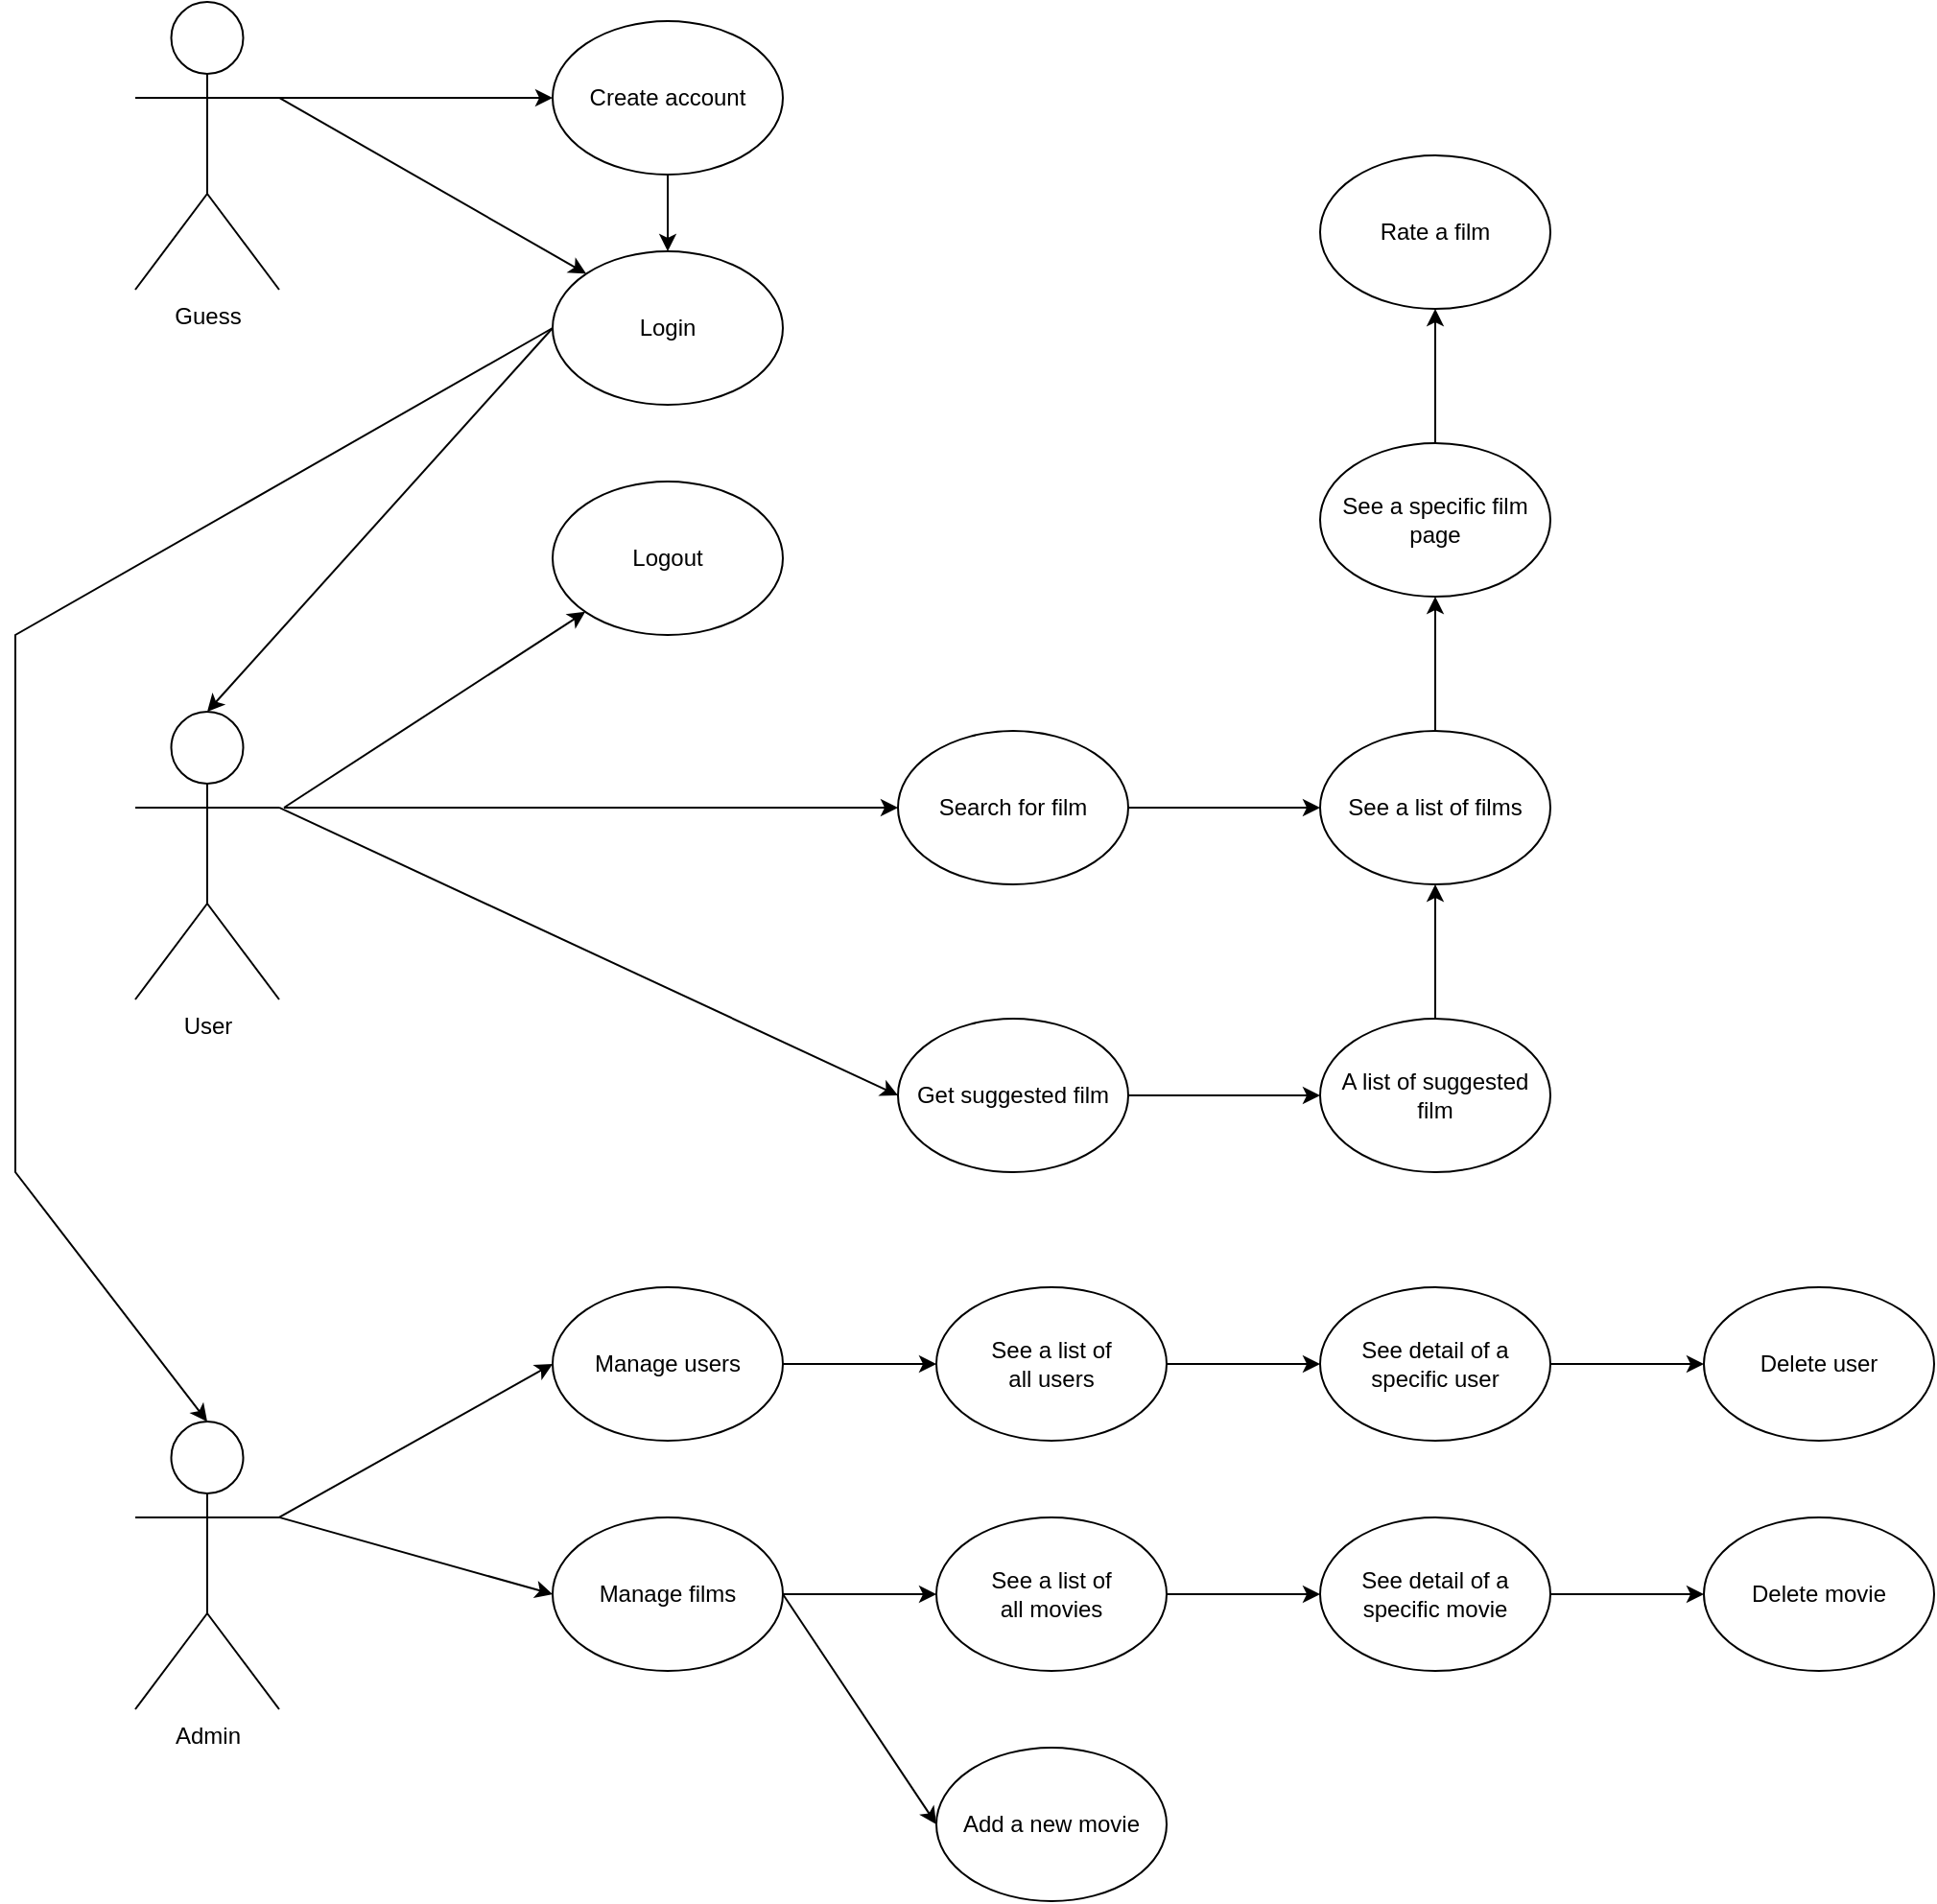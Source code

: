 <mxfile version="21.1.7" type="device">
  <diagram id="E3H10Bp7kjG41oTm21dT" name="Page-1">
    <mxGraphModel dx="2390" dy="1313" grid="1" gridSize="10" guides="1" tooltips="1" connect="1" arrows="1" fold="1" page="1" pageScale="1" pageWidth="850" pageHeight="1100" math="0" shadow="0">
      <root>
        <mxCell id="0" />
        <mxCell id="1" parent="0" />
        <mxCell id="wJ8mzTvwbIK-TOngdpCI-4" value="Create account" style="ellipse;whiteSpace=wrap;html=1;" parent="1" vertex="1">
          <mxGeometry x="360" y="80" width="120" height="80" as="geometry" />
        </mxCell>
        <mxCell id="wJ8mzTvwbIK-TOngdpCI-5" value="Login" style="ellipse;whiteSpace=wrap;html=1;" parent="1" vertex="1">
          <mxGeometry x="360" y="200" width="120" height="80" as="geometry" />
        </mxCell>
        <mxCell id="wJ8mzTvwbIK-TOngdpCI-6" value="Search for film" style="ellipse;whiteSpace=wrap;html=1;" parent="1" vertex="1">
          <mxGeometry x="540" y="450" width="120" height="80" as="geometry" />
        </mxCell>
        <mxCell id="wJ8mzTvwbIK-TOngdpCI-7" value="See a list of films" style="ellipse;whiteSpace=wrap;html=1;" parent="1" vertex="1">
          <mxGeometry x="760" y="450" width="120" height="80" as="geometry" />
        </mxCell>
        <mxCell id="wJ8mzTvwbIK-TOngdpCI-8" value="Rate a film" style="ellipse;whiteSpace=wrap;html=1;" parent="1" vertex="1">
          <mxGeometry x="760" y="150" width="120" height="80" as="geometry" />
        </mxCell>
        <mxCell id="wJ8mzTvwbIK-TOngdpCI-9" value="" style="endArrow=classic;html=1;rounded=0;exitX=1;exitY=0.333;exitDx=0;exitDy=0;exitPerimeter=0;" parent="1" source="E8ZUKzuNMVOrZHA4Aq0D-6" target="wJ8mzTvwbIK-TOngdpCI-4" edge="1">
          <mxGeometry width="50" height="50" relative="1" as="geometry">
            <mxPoint x="240.0" y="120" as="sourcePoint" />
            <mxPoint x="450" y="400" as="targetPoint" />
          </mxGeometry>
        </mxCell>
        <mxCell id="wJ8mzTvwbIK-TOngdpCI-10" value="" style="endArrow=classic;html=1;rounded=0;exitX=0;exitY=0.5;exitDx=0;exitDy=0;entryX=0.5;entryY=0;entryDx=0;entryDy=0;" parent="1" source="wJ8mzTvwbIK-TOngdpCI-5" edge="1">
          <mxGeometry width="50" height="50" relative="1" as="geometry">
            <mxPoint x="400" y="450" as="sourcePoint" />
            <mxPoint x="180" y="440" as="targetPoint" />
          </mxGeometry>
        </mxCell>
        <mxCell id="wJ8mzTvwbIK-TOngdpCI-12" value="" style="endArrow=classic;html=1;rounded=0;entryX=0;entryY=0;entryDx=0;entryDy=0;exitX=1;exitY=0.333;exitDx=0;exitDy=0;exitPerimeter=0;" parent="1" source="E8ZUKzuNMVOrZHA4Aq0D-6" target="wJ8mzTvwbIK-TOngdpCI-5" edge="1">
          <mxGeometry width="50" height="50" relative="1" as="geometry">
            <mxPoint x="240.0" y="120" as="sourcePoint" />
            <mxPoint x="440" y="250" as="targetPoint" />
          </mxGeometry>
        </mxCell>
        <mxCell id="wJ8mzTvwbIK-TOngdpCI-13" value="" style="endArrow=classic;html=1;rounded=0;" parent="1" target="wJ8mzTvwbIK-TOngdpCI-6" edge="1">
          <mxGeometry width="50" height="50" relative="1" as="geometry">
            <mxPoint x="220" y="490" as="sourcePoint" />
            <mxPoint x="540" y="430" as="targetPoint" />
          </mxGeometry>
        </mxCell>
        <mxCell id="wJ8mzTvwbIK-TOngdpCI-15" value="" style="endArrow=classic;html=1;rounded=0;exitX=0.5;exitY=0;exitDx=0;exitDy=0;entryX=0.5;entryY=1;entryDx=0;entryDy=0;" parent="1" source="wJ8mzTvwbIK-TOngdpCI-7" target="E8ZUKzuNMVOrZHA4Aq0D-7" edge="1">
          <mxGeometry width="50" height="50" relative="1" as="geometry">
            <mxPoint x="670" y="320" as="sourcePoint" />
            <mxPoint x="720" y="270" as="targetPoint" />
          </mxGeometry>
        </mxCell>
        <mxCell id="wJ8mzTvwbIK-TOngdpCI-16" value="" style="endArrow=classic;html=1;rounded=0;exitX=1;exitY=0.5;exitDx=0;exitDy=0;entryX=0;entryY=0.5;entryDx=0;entryDy=0;" parent="1" source="wJ8mzTvwbIK-TOngdpCI-6" target="wJ8mzTvwbIK-TOngdpCI-7" edge="1">
          <mxGeometry width="50" height="50" relative="1" as="geometry">
            <mxPoint x="630" y="410" as="sourcePoint" />
            <mxPoint x="680" y="360" as="targetPoint" />
          </mxGeometry>
        </mxCell>
        <mxCell id="wJ8mzTvwbIK-TOngdpCI-17" value="Logout" style="ellipse;whiteSpace=wrap;html=1;" parent="1" vertex="1">
          <mxGeometry x="360" y="320" width="120" height="80" as="geometry" />
        </mxCell>
        <mxCell id="wJ8mzTvwbIK-TOngdpCI-18" value="" style="endArrow=classic;html=1;rounded=0;" parent="1" target="wJ8mzTvwbIK-TOngdpCI-17" edge="1">
          <mxGeometry width="50" height="50" relative="1" as="geometry">
            <mxPoint x="220" y="490" as="sourcePoint" />
            <mxPoint x="240" y="350" as="targetPoint" />
          </mxGeometry>
        </mxCell>
        <mxCell id="wJ8mzTvwbIK-TOngdpCI-19" value="Get suggested film" style="ellipse;whiteSpace=wrap;html=1;" parent="1" vertex="1">
          <mxGeometry x="540" y="600" width="120" height="80" as="geometry" />
        </mxCell>
        <mxCell id="wJ8mzTvwbIK-TOngdpCI-20" value="" style="endArrow=classic;html=1;rounded=0;entryX=0;entryY=0.5;entryDx=0;entryDy=0;exitX=1;exitY=0.333;exitDx=0;exitDy=0;exitPerimeter=0;" parent="1" source="E8ZUKzuNMVOrZHA4Aq0D-2" target="wJ8mzTvwbIK-TOngdpCI-19" edge="1">
          <mxGeometry width="50" height="50" relative="1" as="geometry">
            <mxPoint x="240" y="480" as="sourcePoint" />
            <mxPoint x="430" y="480" as="targetPoint" />
          </mxGeometry>
        </mxCell>
        <mxCell id="wJ8mzTvwbIK-TOngdpCI-21" value="A list of suggested film" style="ellipse;whiteSpace=wrap;html=1;" parent="1" vertex="1">
          <mxGeometry x="760" y="600" width="120" height="80" as="geometry" />
        </mxCell>
        <mxCell id="wJ8mzTvwbIK-TOngdpCI-23" value="" style="endArrow=classic;html=1;rounded=0;exitX=1;exitY=0.5;exitDx=0;exitDy=0;entryX=0;entryY=0.5;entryDx=0;entryDy=0;" parent="1" source="wJ8mzTvwbIK-TOngdpCI-19" target="wJ8mzTvwbIK-TOngdpCI-21" edge="1">
          <mxGeometry width="50" height="50" relative="1" as="geometry">
            <mxPoint x="810" y="580" as="sourcePoint" />
            <mxPoint x="860" y="530" as="targetPoint" />
          </mxGeometry>
        </mxCell>
        <mxCell id="wJ8mzTvwbIK-TOngdpCI-32" value="" style="endArrow=classic;html=1;rounded=0;exitX=0.5;exitY=1;exitDx=0;exitDy=0;" parent="1" source="wJ8mzTvwbIK-TOngdpCI-4" edge="1">
          <mxGeometry width="50" height="50" relative="1" as="geometry">
            <mxPoint x="550" y="210" as="sourcePoint" />
            <mxPoint x="420" y="200" as="targetPoint" />
          </mxGeometry>
        </mxCell>
        <mxCell id="E8ZUKzuNMVOrZHA4Aq0D-1" value="" style="endArrow=classic;html=1;rounded=0;entryX=0.5;entryY=1;entryDx=0;entryDy=0;exitX=0.5;exitY=0;exitDx=0;exitDy=0;" parent="1" source="wJ8mzTvwbIK-TOngdpCI-21" target="wJ8mzTvwbIK-TOngdpCI-7" edge="1">
          <mxGeometry width="50" height="50" relative="1" as="geometry">
            <mxPoint x="780" y="490" as="sourcePoint" />
            <mxPoint x="830" y="440" as="targetPoint" />
          </mxGeometry>
        </mxCell>
        <mxCell id="E8ZUKzuNMVOrZHA4Aq0D-2" value="User" style="shape=umlActor;verticalLabelPosition=bottom;verticalAlign=top;html=1;outlineConnect=0;" parent="1" vertex="1">
          <mxGeometry x="142.5" y="440" width="75" height="150" as="geometry" />
        </mxCell>
        <mxCell id="E8ZUKzuNMVOrZHA4Aq0D-6" value="Guess" style="shape=umlActor;verticalLabelPosition=bottom;verticalAlign=top;html=1;outlineConnect=0;" parent="1" vertex="1">
          <mxGeometry x="142.5" y="70" width="75" height="150" as="geometry" />
        </mxCell>
        <mxCell id="E8ZUKzuNMVOrZHA4Aq0D-7" value="See a specific film page" style="ellipse;whiteSpace=wrap;html=1;" parent="1" vertex="1">
          <mxGeometry x="760" y="300" width="120" height="80" as="geometry" />
        </mxCell>
        <mxCell id="E8ZUKzuNMVOrZHA4Aq0D-8" value="" style="endArrow=classic;html=1;rounded=0;exitX=0.5;exitY=0;exitDx=0;exitDy=0;entryX=0.5;entryY=1;entryDx=0;entryDy=0;" parent="1" source="E8ZUKzuNMVOrZHA4Aq0D-7" target="wJ8mzTvwbIK-TOngdpCI-8" edge="1">
          <mxGeometry width="50" height="50" relative="1" as="geometry">
            <mxPoint x="670" y="300" as="sourcePoint" />
            <mxPoint x="720" y="250" as="targetPoint" />
          </mxGeometry>
        </mxCell>
        <mxCell id="p67kOHJYG0IxAe6cKaGS-1" value="Admin" style="shape=umlActor;verticalLabelPosition=bottom;verticalAlign=top;html=1;outlineConnect=0;" vertex="1" parent="1">
          <mxGeometry x="142.5" y="810" width="75" height="150" as="geometry" />
        </mxCell>
        <mxCell id="p67kOHJYG0IxAe6cKaGS-4" value="" style="endArrow=classic;html=1;rounded=0;entryX=0.5;entryY=0;entryDx=0;entryDy=0;entryPerimeter=0;exitX=0;exitY=0.5;exitDx=0;exitDy=0;" edge="1" parent="1" source="wJ8mzTvwbIK-TOngdpCI-5" target="p67kOHJYG0IxAe6cKaGS-1">
          <mxGeometry width="50" height="50" relative="1" as="geometry">
            <mxPoint x="60" y="640" as="sourcePoint" />
            <mxPoint x="110" y="590" as="targetPoint" />
            <Array as="points">
              <mxPoint x="80" y="400" />
              <mxPoint x="80" y="680" />
            </Array>
          </mxGeometry>
        </mxCell>
        <mxCell id="p67kOHJYG0IxAe6cKaGS-11" value="" style="edgeStyle=orthogonalEdgeStyle;rounded=0;orthogonalLoop=1;jettySize=auto;html=1;" edge="1" parent="1" source="p67kOHJYG0IxAe6cKaGS-5" target="p67kOHJYG0IxAe6cKaGS-10">
          <mxGeometry relative="1" as="geometry" />
        </mxCell>
        <mxCell id="p67kOHJYG0IxAe6cKaGS-5" value="Manage users" style="ellipse;whiteSpace=wrap;html=1;" vertex="1" parent="1">
          <mxGeometry x="360" y="740" width="120" height="80" as="geometry" />
        </mxCell>
        <mxCell id="p67kOHJYG0IxAe6cKaGS-7" value="" style="endArrow=classic;html=1;rounded=0;exitX=1;exitY=0.333;exitDx=0;exitDy=0;exitPerimeter=0;entryX=0;entryY=0.5;entryDx=0;entryDy=0;" edge="1" parent="1" source="p67kOHJYG0IxAe6cKaGS-1" target="p67kOHJYG0IxAe6cKaGS-5">
          <mxGeometry width="50" height="50" relative="1" as="geometry">
            <mxPoint x="260" y="920" as="sourcePoint" />
            <mxPoint x="310" y="870" as="targetPoint" />
          </mxGeometry>
        </mxCell>
        <mxCell id="p67kOHJYG0IxAe6cKaGS-13" value="" style="edgeStyle=orthogonalEdgeStyle;rounded=0;orthogonalLoop=1;jettySize=auto;html=1;" edge="1" parent="1" source="p67kOHJYG0IxAe6cKaGS-8" target="p67kOHJYG0IxAe6cKaGS-12">
          <mxGeometry relative="1" as="geometry" />
        </mxCell>
        <mxCell id="p67kOHJYG0IxAe6cKaGS-8" value="Manage films" style="ellipse;whiteSpace=wrap;html=1;" vertex="1" parent="1">
          <mxGeometry x="360" y="860" width="120" height="80" as="geometry" />
        </mxCell>
        <mxCell id="p67kOHJYG0IxAe6cKaGS-9" value="" style="endArrow=classic;html=1;rounded=0;exitX=1;exitY=0.333;exitDx=0;exitDy=0;exitPerimeter=0;entryX=0;entryY=0.5;entryDx=0;entryDy=0;" edge="1" parent="1" source="p67kOHJYG0IxAe6cKaGS-1" target="p67kOHJYG0IxAe6cKaGS-8">
          <mxGeometry width="50" height="50" relative="1" as="geometry">
            <mxPoint x="320" y="1020" as="sourcePoint" />
            <mxPoint x="370" y="970" as="targetPoint" />
          </mxGeometry>
        </mxCell>
        <mxCell id="p67kOHJYG0IxAe6cKaGS-15" value="" style="edgeStyle=orthogonalEdgeStyle;rounded=0;orthogonalLoop=1;jettySize=auto;html=1;" edge="1" parent="1" source="p67kOHJYG0IxAe6cKaGS-10" target="p67kOHJYG0IxAe6cKaGS-14">
          <mxGeometry relative="1" as="geometry" />
        </mxCell>
        <mxCell id="p67kOHJYG0IxAe6cKaGS-10" value="See a list of &lt;br&gt;all users" style="ellipse;whiteSpace=wrap;html=1;" vertex="1" parent="1">
          <mxGeometry x="560" y="740" width="120" height="80" as="geometry" />
        </mxCell>
        <mxCell id="p67kOHJYG0IxAe6cKaGS-17" value="" style="edgeStyle=orthogonalEdgeStyle;rounded=0;orthogonalLoop=1;jettySize=auto;html=1;" edge="1" parent="1" source="p67kOHJYG0IxAe6cKaGS-12" target="p67kOHJYG0IxAe6cKaGS-16">
          <mxGeometry relative="1" as="geometry" />
        </mxCell>
        <mxCell id="p67kOHJYG0IxAe6cKaGS-12" value="See a list of&lt;br&gt;all movies" style="ellipse;whiteSpace=wrap;html=1;" vertex="1" parent="1">
          <mxGeometry x="560" y="860" width="120" height="80" as="geometry" />
        </mxCell>
        <mxCell id="p67kOHJYG0IxAe6cKaGS-19" value="" style="edgeStyle=orthogonalEdgeStyle;rounded=0;orthogonalLoop=1;jettySize=auto;html=1;" edge="1" parent="1" source="p67kOHJYG0IxAe6cKaGS-14" target="p67kOHJYG0IxAe6cKaGS-18">
          <mxGeometry relative="1" as="geometry" />
        </mxCell>
        <mxCell id="p67kOHJYG0IxAe6cKaGS-14" value="See detail of a&lt;br&gt;specific user" style="ellipse;whiteSpace=wrap;html=1;" vertex="1" parent="1">
          <mxGeometry x="760" y="740" width="120" height="80" as="geometry" />
        </mxCell>
        <mxCell id="p67kOHJYG0IxAe6cKaGS-21" value="" style="edgeStyle=orthogonalEdgeStyle;rounded=0;orthogonalLoop=1;jettySize=auto;html=1;" edge="1" parent="1" source="p67kOHJYG0IxAe6cKaGS-16" target="p67kOHJYG0IxAe6cKaGS-20">
          <mxGeometry relative="1" as="geometry" />
        </mxCell>
        <mxCell id="p67kOHJYG0IxAe6cKaGS-16" value="See detail of a&lt;br&gt;specific movie" style="ellipse;whiteSpace=wrap;html=1;" vertex="1" parent="1">
          <mxGeometry x="760" y="860" width="120" height="80" as="geometry" />
        </mxCell>
        <mxCell id="p67kOHJYG0IxAe6cKaGS-18" value="Delete user" style="ellipse;whiteSpace=wrap;html=1;" vertex="1" parent="1">
          <mxGeometry x="960" y="740" width="120" height="80" as="geometry" />
        </mxCell>
        <mxCell id="p67kOHJYG0IxAe6cKaGS-20" value="Delete movie" style="ellipse;whiteSpace=wrap;html=1;" vertex="1" parent="1">
          <mxGeometry x="960" y="860" width="120" height="80" as="geometry" />
        </mxCell>
        <mxCell id="p67kOHJYG0IxAe6cKaGS-24" value="Add a new movie" style="ellipse;whiteSpace=wrap;html=1;" vertex="1" parent="1">
          <mxGeometry x="560" y="980" width="120" height="80" as="geometry" />
        </mxCell>
        <mxCell id="p67kOHJYG0IxAe6cKaGS-25" value="" style="endArrow=classic;html=1;rounded=0;entryX=0;entryY=0.5;entryDx=0;entryDy=0;" edge="1" parent="1" target="p67kOHJYG0IxAe6cKaGS-24">
          <mxGeometry width="50" height="50" relative="1" as="geometry">
            <mxPoint x="480" y="900" as="sourcePoint" />
            <mxPoint x="540" y="960" as="targetPoint" />
          </mxGeometry>
        </mxCell>
      </root>
    </mxGraphModel>
  </diagram>
</mxfile>
